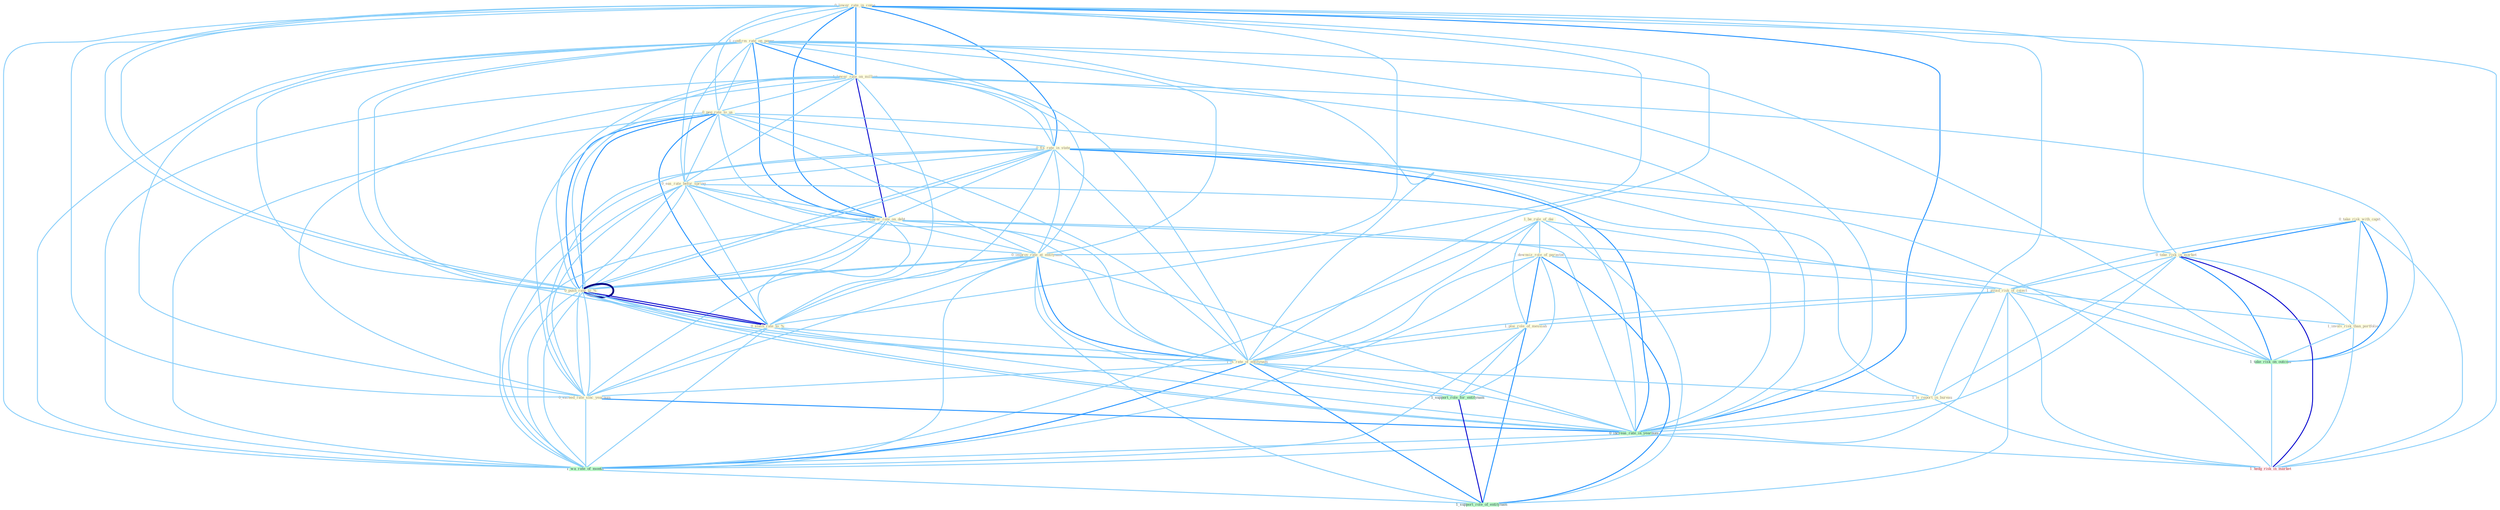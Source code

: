 Graph G{ 
    node
    [shape=polygon,style=filled,width=.5,height=.06,color="#BDFCC9",fixedsize=true,fontsize=4,
    fontcolor="#2f4f4f"];
    {node
    [color="#ffffe0", fontcolor="#8b7d6b"] "0_lower_rate_in_come " "1_be_rule_of_dai " "0_take_risk_with_capit " "1_confirm_rate_on_paper " "1_lower_rate_on_million " "0_peg_rate_to_us " "0_fix_rate_in_state " "0_eas_rate_befor_spring " "0_take_risk_in_market " "1_lower_rate_on_debt " "0_improv_rate_at_entitynam " "1_downsiz_role_of_parastat " "0_push_rate_to_% " "1_avoid_risk_of_reject " "0_slash_rate_to_% " "1_involv_risk_than_portfolio " "1_plai_role_of_messiah " "1_is_rate_of_entitynam " "1_is_report_in_bureau " "0_exceed_rate_sinc_yearnum "}
{node [color="#fff0f5", fontcolor="#b22222"] "1_hedg_risk_in_market "}
edge [color="#B0E2FF"];

	"0_lower_rate_in_come " -- "1_confirm_rate_on_paper " [w="1", color="#87cefa" ];
	"0_lower_rate_in_come " -- "1_lower_rate_on_million " [w="2", color="#1e90ff" , len=0.8];
	"0_lower_rate_in_come " -- "0_peg_rate_to_us " [w="1", color="#87cefa" ];
	"0_lower_rate_in_come " -- "0_fix_rate_in_state " [w="2", color="#1e90ff" , len=0.8];
	"0_lower_rate_in_come " -- "0_eas_rate_befor_spring " [w="1", color="#87cefa" ];
	"0_lower_rate_in_come " -- "0_take_risk_in_market " [w="1", color="#87cefa" ];
	"0_lower_rate_in_come " -- "1_lower_rate_on_debt " [w="2", color="#1e90ff" , len=0.8];
	"0_lower_rate_in_come " -- "0_improv_rate_at_entitynam " [w="1", color="#87cefa" ];
	"0_lower_rate_in_come " -- "0_push_rate_to_% " [w="1", color="#87cefa" ];
	"0_lower_rate_in_come " -- "0_slash_rate_to_% " [w="1", color="#87cefa" ];
	"0_lower_rate_in_come " -- "1_is_rate_of_entitynam " [w="1", color="#87cefa" ];
	"0_lower_rate_in_come " -- "1_is_report_in_bureau " [w="1", color="#87cefa" ];
	"0_lower_rate_in_come " -- "0_exceed_rate_sinc_yearnum " [w="1", color="#87cefa" ];
	"0_lower_rate_in_come " -- "0_increas_rate_in_yearnum " [w="2", color="#1e90ff" , len=0.8];
	"0_lower_rate_in_come " -- "1_wa_rate_of_month " [w="1", color="#87cefa" ];
	"0_lower_rate_in_come " -- "0_push_rate_to_% " [w="1", color="#87cefa" ];
	"0_lower_rate_in_come " -- "1_hedg_risk_in_market " [w="1", color="#87cefa" ];
	"1_be_rule_of_dai " -- "1_downsiz_role_of_parastat " [w="1", color="#87cefa" ];
	"1_be_rule_of_dai " -- "1_avoid_risk_of_reject " [w="1", color="#87cefa" ];
	"1_be_rule_of_dai " -- "1_plai_role_of_messiah " [w="1", color="#87cefa" ];
	"1_be_rule_of_dai " -- "1_is_rate_of_entitynam " [w="1", color="#87cefa" ];
	"1_be_rule_of_dai " -- "1_wa_rate_of_month " [w="1", color="#87cefa" ];
	"1_be_rule_of_dai " -- "1_support_role_of_entitynam " [w="1", color="#87cefa" ];
	"0_take_risk_with_capit " -- "0_take_risk_in_market " [w="2", color="#1e90ff" , len=0.8];
	"0_take_risk_with_capit " -- "1_avoid_risk_of_reject " [w="1", color="#87cefa" ];
	"0_take_risk_with_capit " -- "1_involv_risk_than_portfolio " [w="1", color="#87cefa" ];
	"0_take_risk_with_capit " -- "1_take_risk_on_outcom " [w="2", color="#1e90ff" , len=0.8];
	"0_take_risk_with_capit " -- "1_hedg_risk_in_market " [w="1", color="#87cefa" ];
	"1_confirm_rate_on_paper " -- "1_lower_rate_on_million " [w="2", color="#1e90ff" , len=0.8];
	"1_confirm_rate_on_paper " -- "0_peg_rate_to_us " [w="1", color="#87cefa" ];
	"1_confirm_rate_on_paper " -- "0_fix_rate_in_state " [w="1", color="#87cefa" ];
	"1_confirm_rate_on_paper " -- "0_eas_rate_befor_spring " [w="1", color="#87cefa" ];
	"1_confirm_rate_on_paper " -- "1_lower_rate_on_debt " [w="2", color="#1e90ff" , len=0.8];
	"1_confirm_rate_on_paper " -- "0_improv_rate_at_entitynam " [w="1", color="#87cefa" ];
	"1_confirm_rate_on_paper " -- "0_push_rate_to_% " [w="1", color="#87cefa" ];
	"1_confirm_rate_on_paper " -- "0_slash_rate_to_% " [w="1", color="#87cefa" ];
	"1_confirm_rate_on_paper " -- "1_is_rate_of_entitynam " [w="1", color="#87cefa" ];
	"1_confirm_rate_on_paper " -- "0_exceed_rate_sinc_yearnum " [w="1", color="#87cefa" ];
	"1_confirm_rate_on_paper " -- "0_increas_rate_in_yearnum " [w="1", color="#87cefa" ];
	"1_confirm_rate_on_paper " -- "1_wa_rate_of_month " [w="1", color="#87cefa" ];
	"1_confirm_rate_on_paper " -- "1_take_risk_on_outcom " [w="1", color="#87cefa" ];
	"1_confirm_rate_on_paper " -- "0_push_rate_to_% " [w="1", color="#87cefa" ];
	"1_lower_rate_on_million " -- "0_peg_rate_to_us " [w="1", color="#87cefa" ];
	"1_lower_rate_on_million " -- "0_fix_rate_in_state " [w="1", color="#87cefa" ];
	"1_lower_rate_on_million " -- "0_eas_rate_befor_spring " [w="1", color="#87cefa" ];
	"1_lower_rate_on_million " -- "1_lower_rate_on_debt " [w="3", color="#0000cd" , len=0.6];
	"1_lower_rate_on_million " -- "0_improv_rate_at_entitynam " [w="1", color="#87cefa" ];
	"1_lower_rate_on_million " -- "0_push_rate_to_% " [w="1", color="#87cefa" ];
	"1_lower_rate_on_million " -- "0_slash_rate_to_% " [w="1", color="#87cefa" ];
	"1_lower_rate_on_million " -- "1_is_rate_of_entitynam " [w="1", color="#87cefa" ];
	"1_lower_rate_on_million " -- "0_exceed_rate_sinc_yearnum " [w="1", color="#87cefa" ];
	"1_lower_rate_on_million " -- "0_increas_rate_in_yearnum " [w="1", color="#87cefa" ];
	"1_lower_rate_on_million " -- "1_wa_rate_of_month " [w="1", color="#87cefa" ];
	"1_lower_rate_on_million " -- "1_take_risk_on_outcom " [w="1", color="#87cefa" ];
	"1_lower_rate_on_million " -- "0_push_rate_to_% " [w="1", color="#87cefa" ];
	"0_peg_rate_to_us " -- "0_fix_rate_in_state " [w="1", color="#87cefa" ];
	"0_peg_rate_to_us " -- "0_eas_rate_befor_spring " [w="1", color="#87cefa" ];
	"0_peg_rate_to_us " -- "1_lower_rate_on_debt " [w="1", color="#87cefa" ];
	"0_peg_rate_to_us " -- "0_improv_rate_at_entitynam " [w="1", color="#87cefa" ];
	"0_peg_rate_to_us " -- "0_push_rate_to_% " [w="2", color="#1e90ff" , len=0.8];
	"0_peg_rate_to_us " -- "0_slash_rate_to_% " [w="2", color="#1e90ff" , len=0.8];
	"0_peg_rate_to_us " -- "1_is_rate_of_entitynam " [w="1", color="#87cefa" ];
	"0_peg_rate_to_us " -- "0_exceed_rate_sinc_yearnum " [w="1", color="#87cefa" ];
	"0_peg_rate_to_us " -- "0_increas_rate_in_yearnum " [w="1", color="#87cefa" ];
	"0_peg_rate_to_us " -- "1_wa_rate_of_month " [w="1", color="#87cefa" ];
	"0_peg_rate_to_us " -- "0_push_rate_to_% " [w="2", color="#1e90ff" , len=0.8];
	"0_fix_rate_in_state " -- "0_eas_rate_befor_spring " [w="1", color="#87cefa" ];
	"0_fix_rate_in_state " -- "0_take_risk_in_market " [w="1", color="#87cefa" ];
	"0_fix_rate_in_state " -- "1_lower_rate_on_debt " [w="1", color="#87cefa" ];
	"0_fix_rate_in_state " -- "0_improv_rate_at_entitynam " [w="1", color="#87cefa" ];
	"0_fix_rate_in_state " -- "0_push_rate_to_% " [w="1", color="#87cefa" ];
	"0_fix_rate_in_state " -- "0_slash_rate_to_% " [w="1", color="#87cefa" ];
	"0_fix_rate_in_state " -- "1_is_rate_of_entitynam " [w="1", color="#87cefa" ];
	"0_fix_rate_in_state " -- "1_is_report_in_bureau " [w="1", color="#87cefa" ];
	"0_fix_rate_in_state " -- "0_exceed_rate_sinc_yearnum " [w="1", color="#87cefa" ];
	"0_fix_rate_in_state " -- "0_increas_rate_in_yearnum " [w="2", color="#1e90ff" , len=0.8];
	"0_fix_rate_in_state " -- "1_wa_rate_of_month " [w="1", color="#87cefa" ];
	"0_fix_rate_in_state " -- "0_push_rate_to_% " [w="1", color="#87cefa" ];
	"0_fix_rate_in_state " -- "1_hedg_risk_in_market " [w="1", color="#87cefa" ];
	"0_eas_rate_befor_spring " -- "1_lower_rate_on_debt " [w="1", color="#87cefa" ];
	"0_eas_rate_befor_spring " -- "0_improv_rate_at_entitynam " [w="1", color="#87cefa" ];
	"0_eas_rate_befor_spring " -- "0_push_rate_to_% " [w="1", color="#87cefa" ];
	"0_eas_rate_befor_spring " -- "0_slash_rate_to_% " [w="1", color="#87cefa" ];
	"0_eas_rate_befor_spring " -- "1_is_rate_of_entitynam " [w="1", color="#87cefa" ];
	"0_eas_rate_befor_spring " -- "0_exceed_rate_sinc_yearnum " [w="1", color="#87cefa" ];
	"0_eas_rate_befor_spring " -- "0_increas_rate_in_yearnum " [w="1", color="#87cefa" ];
	"0_eas_rate_befor_spring " -- "1_wa_rate_of_month " [w="1", color="#87cefa" ];
	"0_eas_rate_befor_spring " -- "0_push_rate_to_% " [w="1", color="#87cefa" ];
	"0_take_risk_in_market " -- "1_avoid_risk_of_reject " [w="1", color="#87cefa" ];
	"0_take_risk_in_market " -- "1_involv_risk_than_portfolio " [w="1", color="#87cefa" ];
	"0_take_risk_in_market " -- "1_is_report_in_bureau " [w="1", color="#87cefa" ];
	"0_take_risk_in_market " -- "0_increas_rate_in_yearnum " [w="1", color="#87cefa" ];
	"0_take_risk_in_market " -- "1_take_risk_on_outcom " [w="2", color="#1e90ff" , len=0.8];
	"0_take_risk_in_market " -- "1_hedg_risk_in_market " [w="3", color="#0000cd" , len=0.6];
	"1_lower_rate_on_debt " -- "0_improv_rate_at_entitynam " [w="1", color="#87cefa" ];
	"1_lower_rate_on_debt " -- "0_push_rate_to_% " [w="1", color="#87cefa" ];
	"1_lower_rate_on_debt " -- "0_slash_rate_to_% " [w="1", color="#87cefa" ];
	"1_lower_rate_on_debt " -- "1_is_rate_of_entitynam " [w="1", color="#87cefa" ];
	"1_lower_rate_on_debt " -- "0_exceed_rate_sinc_yearnum " [w="1", color="#87cefa" ];
	"1_lower_rate_on_debt " -- "0_increas_rate_in_yearnum " [w="1", color="#87cefa" ];
	"1_lower_rate_on_debt " -- "1_wa_rate_of_month " [w="1", color="#87cefa" ];
	"1_lower_rate_on_debt " -- "1_take_risk_on_outcom " [w="1", color="#87cefa" ];
	"1_lower_rate_on_debt " -- "0_push_rate_to_% " [w="1", color="#87cefa" ];
	"0_improv_rate_at_entitynam " -- "0_push_rate_to_% " [w="1", color="#87cefa" ];
	"0_improv_rate_at_entitynam " -- "0_slash_rate_to_% " [w="1", color="#87cefa" ];
	"0_improv_rate_at_entitynam " -- "1_is_rate_of_entitynam " [w="2", color="#1e90ff" , len=0.8];
	"0_improv_rate_at_entitynam " -- "0_exceed_rate_sinc_yearnum " [w="1", color="#87cefa" ];
	"0_improv_rate_at_entitynam " -- "0_increas_rate_in_yearnum " [w="1", color="#87cefa" ];
	"0_improv_rate_at_entitynam " -- "1_wa_rate_of_month " [w="1", color="#87cefa" ];
	"0_improv_rate_at_entitynam " -- "1_support_role_for_entitynam " [w="1", color="#87cefa" ];
	"0_improv_rate_at_entitynam " -- "0_push_rate_to_% " [w="1", color="#87cefa" ];
	"0_improv_rate_at_entitynam " -- "1_support_role_of_entitynam " [w="1", color="#87cefa" ];
	"1_downsiz_role_of_parastat " -- "1_avoid_risk_of_reject " [w="1", color="#87cefa" ];
	"1_downsiz_role_of_parastat " -- "1_plai_role_of_messiah " [w="2", color="#1e90ff" , len=0.8];
	"1_downsiz_role_of_parastat " -- "1_is_rate_of_entitynam " [w="1", color="#87cefa" ];
	"1_downsiz_role_of_parastat " -- "1_wa_rate_of_month " [w="1", color="#87cefa" ];
	"1_downsiz_role_of_parastat " -- "1_support_role_for_entitynam " [w="1", color="#87cefa" ];
	"1_downsiz_role_of_parastat " -- "1_support_role_of_entitynam " [w="2", color="#1e90ff" , len=0.8];
	"0_push_rate_to_% " -- "0_slash_rate_to_% " [w="3", color="#0000cd" , len=0.6];
	"0_push_rate_to_% " -- "1_is_rate_of_entitynam " [w="1", color="#87cefa" ];
	"0_push_rate_to_% " -- "0_exceed_rate_sinc_yearnum " [w="1", color="#87cefa" ];
	"0_push_rate_to_% " -- "0_increas_rate_in_yearnum " [w="1", color="#87cefa" ];
	"0_push_rate_to_% " -- "1_wa_rate_of_month " [w="1", color="#87cefa" ];
	"0_push_rate_to_% " -- "0_push_rate_to_% " [w="4", style=bold, color="#000080", len=0.4];
	"1_avoid_risk_of_reject " -- "1_involv_risk_than_portfolio " [w="1", color="#87cefa" ];
	"1_avoid_risk_of_reject " -- "1_plai_role_of_messiah " [w="1", color="#87cefa" ];
	"1_avoid_risk_of_reject " -- "1_is_rate_of_entitynam " [w="1", color="#87cefa" ];
	"1_avoid_risk_of_reject " -- "1_wa_rate_of_month " [w="1", color="#87cefa" ];
	"1_avoid_risk_of_reject " -- "1_take_risk_on_outcom " [w="1", color="#87cefa" ];
	"1_avoid_risk_of_reject " -- "1_support_role_of_entitynam " [w="1", color="#87cefa" ];
	"1_avoid_risk_of_reject " -- "1_hedg_risk_in_market " [w="1", color="#87cefa" ];
	"0_slash_rate_to_% " -- "1_is_rate_of_entitynam " [w="1", color="#87cefa" ];
	"0_slash_rate_to_% " -- "0_exceed_rate_sinc_yearnum " [w="1", color="#87cefa" ];
	"0_slash_rate_to_% " -- "0_increas_rate_in_yearnum " [w="1", color="#87cefa" ];
	"0_slash_rate_to_% " -- "1_wa_rate_of_month " [w="1", color="#87cefa" ];
	"0_slash_rate_to_% " -- "0_push_rate_to_% " [w="3", color="#0000cd" , len=0.6];
	"1_involv_risk_than_portfolio " -- "1_take_risk_on_outcom " [w="1", color="#87cefa" ];
	"1_involv_risk_than_portfolio " -- "1_hedg_risk_in_market " [w="1", color="#87cefa" ];
	"1_plai_role_of_messiah " -- "1_is_rate_of_entitynam " [w="1", color="#87cefa" ];
	"1_plai_role_of_messiah " -- "1_wa_rate_of_month " [w="1", color="#87cefa" ];
	"1_plai_role_of_messiah " -- "1_support_role_for_entitynam " [w="1", color="#87cefa" ];
	"1_plai_role_of_messiah " -- "1_support_role_of_entitynam " [w="2", color="#1e90ff" , len=0.8];
	"1_is_rate_of_entitynam " -- "1_is_report_in_bureau " [w="1", color="#87cefa" ];
	"1_is_rate_of_entitynam " -- "0_exceed_rate_sinc_yearnum " [w="1", color="#87cefa" ];
	"1_is_rate_of_entitynam " -- "0_increas_rate_in_yearnum " [w="1", color="#87cefa" ];
	"1_is_rate_of_entitynam " -- "1_wa_rate_of_month " [w="2", color="#1e90ff" , len=0.8];
	"1_is_rate_of_entitynam " -- "1_support_role_for_entitynam " [w="1", color="#87cefa" ];
	"1_is_rate_of_entitynam " -- "0_push_rate_to_% " [w="1", color="#87cefa" ];
	"1_is_rate_of_entitynam " -- "1_support_role_of_entitynam " [w="2", color="#1e90ff" , len=0.8];
	"1_is_report_in_bureau " -- "0_increas_rate_in_yearnum " [w="1", color="#87cefa" ];
	"1_is_report_in_bureau " -- "1_hedg_risk_in_market " [w="1", color="#87cefa" ];
	"0_exceed_rate_sinc_yearnum " -- "0_increas_rate_in_yearnum " [w="2", color="#1e90ff" , len=0.8];
	"0_exceed_rate_sinc_yearnum " -- "1_wa_rate_of_month " [w="1", color="#87cefa" ];
	"0_exceed_rate_sinc_yearnum " -- "0_push_rate_to_% " [w="1", color="#87cefa" ];
	"0_increas_rate_in_yearnum " -- "1_wa_rate_of_month " [w="1", color="#87cefa" ];
	"0_increas_rate_in_yearnum " -- "0_push_rate_to_% " [w="1", color="#87cefa" ];
	"0_increas_rate_in_yearnum " -- "1_hedg_risk_in_market " [w="1", color="#87cefa" ];
	"1_wa_rate_of_month " -- "0_push_rate_to_% " [w="1", color="#87cefa" ];
	"1_wa_rate_of_month " -- "1_support_role_of_entitynam " [w="1", color="#87cefa" ];
	"1_support_role_for_entitynam " -- "1_support_role_of_entitynam " [w="3", color="#0000cd" , len=0.6];
	"1_take_risk_on_outcom " -- "1_hedg_risk_in_market " [w="1", color="#87cefa" ];
}